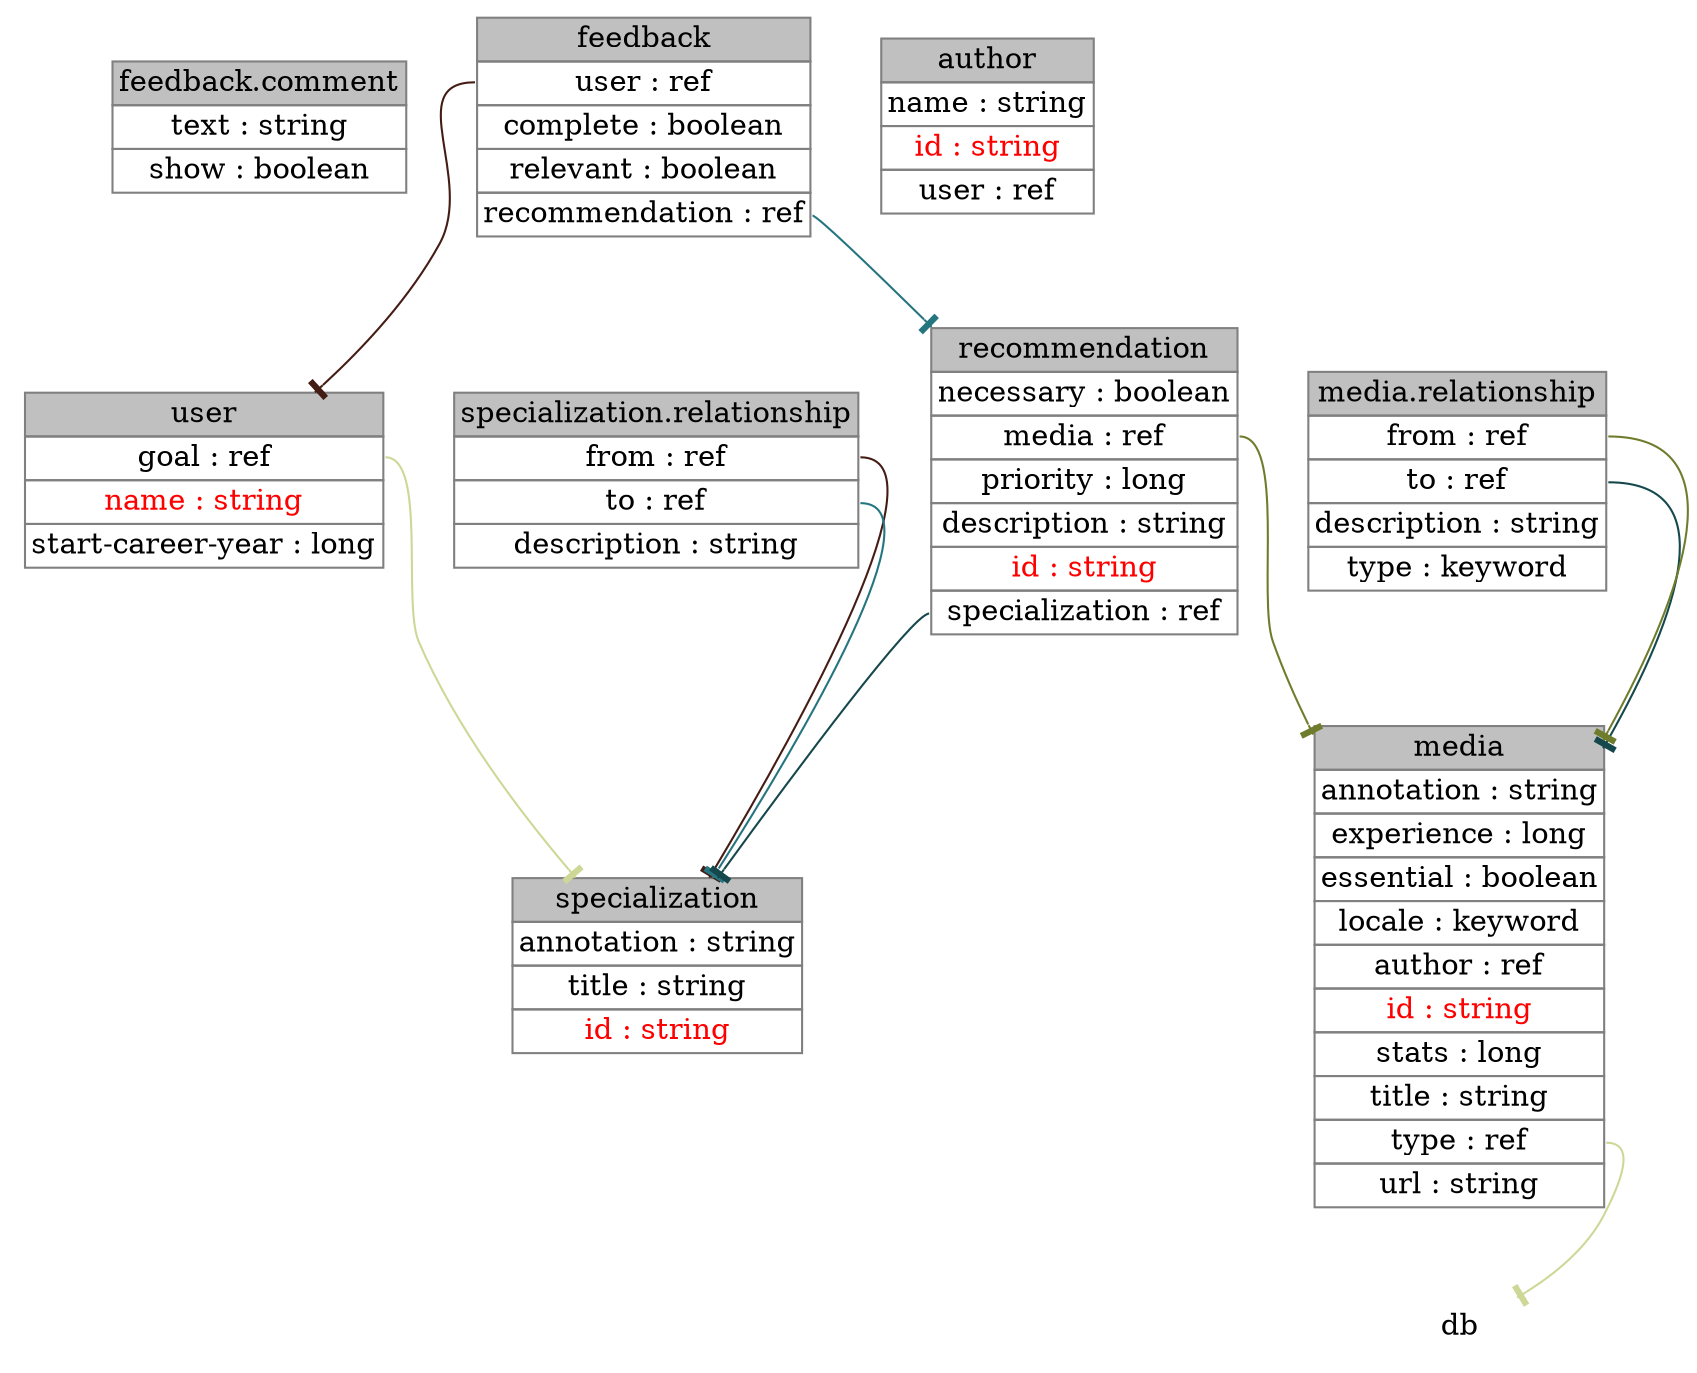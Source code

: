 digraph {
node [shape=plaintext];
"feedback.comment" [label=<<table border="0" cellborder="1" cellspacing="0" color="#808080" port="feedback.comment"><tr><td bgcolor="gray">feedback.comment</td></tr><tr><td>text : string</td></tr><tr><td>show : boolean</td></tr></table>>];
media [label=<<table border="0" cellborder="1" cellspacing="0" color="#808080" port="media"><tr><td bgcolor="gray">media</td></tr><tr><td>annotation : string</td></tr><tr><td>experience : long</td></tr><tr><td>essential : boolean</td></tr><tr><td>locale : keyword</td></tr><tr><td port="author">author : ref</td></tr><tr><td><font color="red">id : string</font></td></tr><tr><td>stats : long</td></tr><tr><td>title : string</td></tr><tr><td port="type">type : ref</td></tr><tr><td>url : string</td></tr></table>>];
specialization [label=<<table border="0" cellborder="1" cellspacing="0" color="#808080" port="specialization"><tr><td bgcolor="gray">specialization</td></tr><tr><td>annotation : string</td></tr><tr><td>title : string</td></tr><tr><td><font color="red">id : string</font></td></tr></table>>];
author [label=<<table border="0" cellborder="1" cellspacing="0" color="#808080" port="author"><tr><td bgcolor="gray">author</td></tr><tr><td>name : string</td></tr><tr><td><font color="red">id : string</font></td></tr><tr><td port="user">user : ref</td></tr></table>>];
user [label=<<table border="0" cellborder="1" cellspacing="0" color="#808080" port="user"><tr><td bgcolor="gray">user</td></tr><tr><td port="goal">goal : ref</td></tr><tr><td><font color="red">name : string</font></td></tr><tr><td>start-career-year : long</td></tr></table>>];
"specialization.relationship" [label=<<table border="0" cellborder="1" cellspacing="0" color="#808080" port="specialization.relationship"><tr><td bgcolor="gray">specialization.relationship</td></tr><tr><td port="from">from : ref</td></tr><tr><td port="to">to : ref</td></tr><tr><td>description : string</td></tr></table>>];
feedback [label=<<table border="0" cellborder="1" cellspacing="0" color="#808080" port="feedback"><tr><td bgcolor="gray">feedback</td></tr><tr><td port="user">user : ref</td></tr><tr><td>complete : boolean</td></tr><tr><td>relevant : boolean</td></tr><tr><td port="recommendation">recommendation : ref</td></tr></table>>];
recommendation [label=<<table border="0" cellborder="1" cellspacing="0" color="#808080" port="recommendation"><tr><td bgcolor="gray">recommendation</td></tr><tr><td>necessary : boolean</td></tr><tr><td port="media">media : ref</td></tr><tr><td>priority : long</td></tr><tr><td>description : string</td></tr><tr><td><font color="red">id : string</font></td></tr><tr><td port="specialization">specialization : ref</td></tr></table>>];
"media.relationship" [label=<<table border="0" cellborder="1" cellspacing="0" color="#808080" port="media.relationship"><tr><td bgcolor="gray">media.relationship</td></tr><tr><td port="from">from : ref</td></tr><tr><td port="to">to : ref</td></tr><tr><td>description : string</td></tr><tr><td>type : keyword</td></tr></table>>];
"specialization.relationship":from -> specialization:specialization [color="#441C14",arrowhead=tee];
"media.relationship":to -> media:media [color="#15484C",arrowhead=tee];
feedback:recommendation -> recommendation:recommendation [color="#257580",arrowhead=tee];
"media.relationship":from -> media:media [color="#6E7D2C",arrowhead=tee];
media:type -> db:db [color="#CED796",arrowhead=tee];
feedback:user -> user:user [color="#441C14",arrowhead=tee];
recommendation:specialization -> specialization:specialization [color="#15484C",arrowhead=tee];
"specialization.relationship":to -> specialization:specialization [color="#257580",arrowhead=tee];
recommendation:media -> media:media [color="#6E7D2C",arrowhead=tee];
user:goal -> specialization:specialization [color="#CED796",arrowhead=tee];
} 